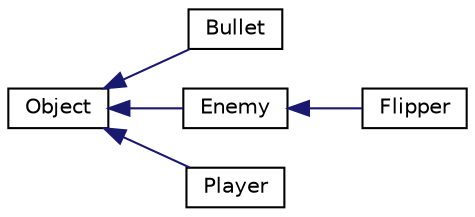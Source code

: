 digraph "Graphe hiérarchique des classes"
{
 // LATEX_PDF_SIZE
  edge [fontname="Helvetica",fontsize="10",labelfontname="Helvetica",labelfontsize="10"];
  node [fontname="Helvetica",fontsize="10",shape=record];
  rankdir="LR";
  Node0 [label="Object",height=0.2,width=0.4,color="black", fillcolor="white", style="filled",URL="$classObject.html",tooltip=" "];
  Node0 -> Node1 [dir="back",color="midnightblue",fontsize="10",style="solid",fontname="Helvetica"];
  Node1 [label="Bullet",height=0.2,width=0.4,color="black", fillcolor="white", style="filled",URL="$classBullet.html",tooltip=" "];
  Node0 -> Node2 [dir="back",color="midnightblue",fontsize="10",style="solid",fontname="Helvetica"];
  Node2 [label="Enemy",height=0.2,width=0.4,color="black", fillcolor="white", style="filled",URL="$classEnemy.html",tooltip=" "];
  Node2 -> Node3 [dir="back",color="midnightblue",fontsize="10",style="solid",fontname="Helvetica"];
  Node3 [label="Flipper",height=0.2,width=0.4,color="black", fillcolor="white", style="filled",URL="$classFlipper.html",tooltip=" "];
  Node0 -> Node4 [dir="back",color="midnightblue",fontsize="10",style="solid",fontname="Helvetica"];
  Node4 [label="Player",height=0.2,width=0.4,color="black", fillcolor="white", style="filled",URL="$classPlayer.html",tooltip=" "];
}
